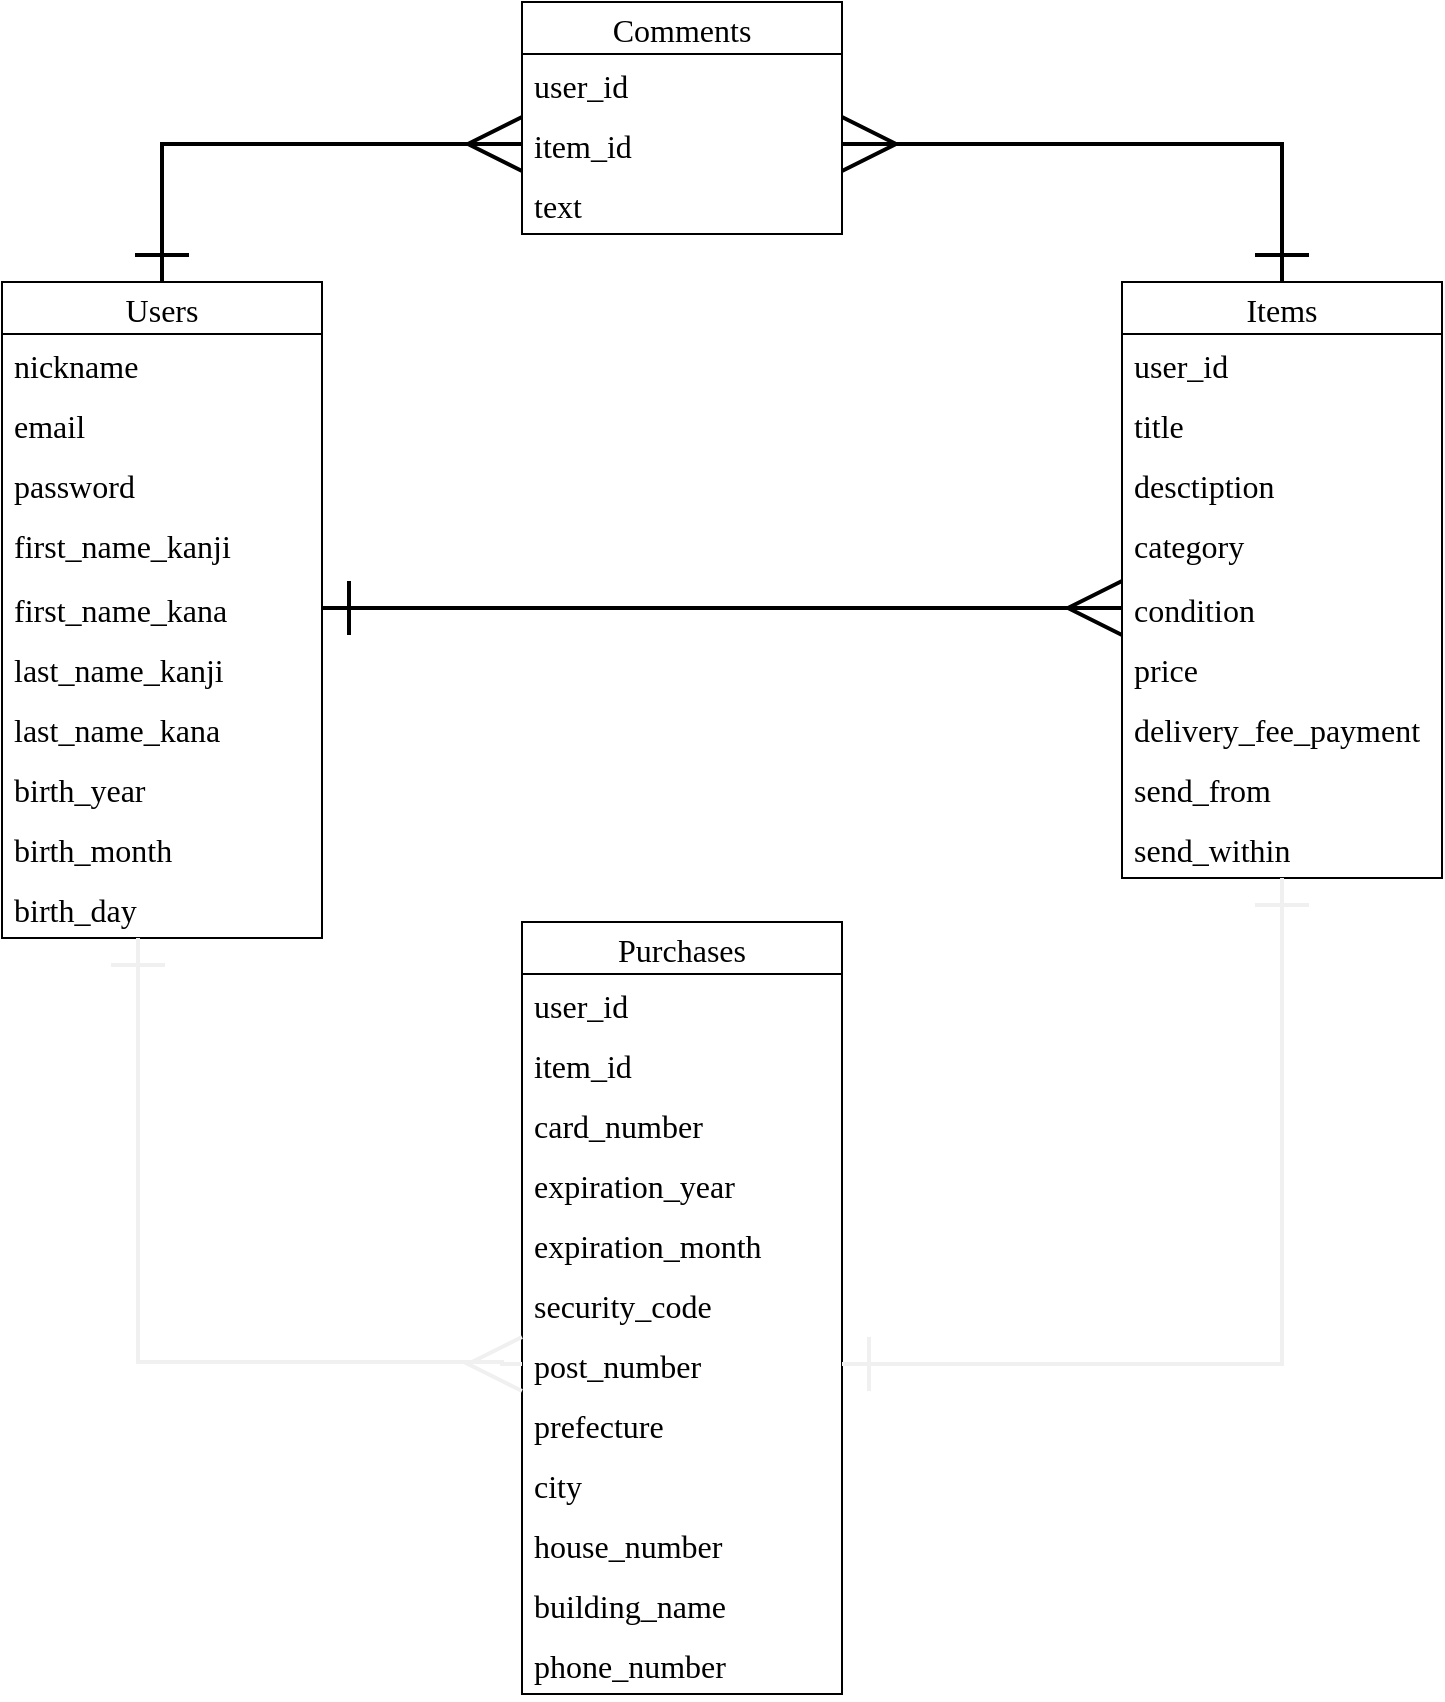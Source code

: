 <mxfile version="14.2.4" type="embed">
    <diagram id="jc59VUNAYbs83RL7OBGX" name="ページ1">
        <mxGraphModel dx="1344" dy="949" grid="1" gridSize="10" guides="1" tooltips="1" connect="1" arrows="1" fold="1" page="1" pageScale="1" pageWidth="827" pageHeight="1169" math="0" shadow="0">
            <root>
                <mxCell id="0"/>
                <mxCell id="1" parent="0"/>
                <mxCell id="98" style="edgeStyle=orthogonalEdgeStyle;rounded=0;orthogonalLoop=1;jettySize=auto;html=1;exitX=0.5;exitY=0;exitDx=0;exitDy=0;endArrow=ERmany;endFill=0;endSize=24;startSize=24;strokeWidth=2;startArrow=ERone;startFill=0;entryX=0;entryY=0.5;entryDx=0;entryDy=0;fontFamily=Verdana;fontSize=16;" parent="1" source="2" target="84" edge="1">
                    <mxGeometry relative="1" as="geometry"/>
                </mxCell>
                <mxCell id="2" value="Users" style="swimlane;fontStyle=0;childLayout=stackLayout;horizontal=1;startSize=26;horizontalStack=0;resizeParent=1;resizeParentMax=0;resizeLast=0;collapsible=1;marginBottom=0;align=center;fontSize=16;fontFamily=Verdana;" parent="1" vertex="1">
                    <mxGeometry x="50" y="220" width="160" height="328" as="geometry">
                        <mxRectangle x="70" y="120" width="60" height="26" as="alternateBounds"/>
                    </mxGeometry>
                </mxCell>
                <mxCell id="3" value="nickname&#10;" style="text;strokeColor=none;fillColor=none;spacingLeft=4;spacingRight=4;overflow=hidden;rotatable=0;points=[[0,0.5],[1,0.5]];portConstraint=eastwest;fontSize=16;fontFamily=Verdana;" parent="2" vertex="1">
                    <mxGeometry y="26" width="160" height="30" as="geometry"/>
                </mxCell>
                <mxCell id="4" value="email" style="text;strokeColor=none;fillColor=none;spacingLeft=4;spacingRight=4;overflow=hidden;rotatable=0;points=[[0,0.5],[1,0.5]];portConstraint=eastwest;fontSize=16;fontFamily=Verdana;" parent="2" vertex="1">
                    <mxGeometry y="56" width="160" height="30" as="geometry"/>
                </mxCell>
                <mxCell id="63" value="password" style="text;strokeColor=none;fillColor=none;spacingLeft=4;spacingRight=4;overflow=hidden;rotatable=0;points=[[0,0.5],[1,0.5]];portConstraint=eastwest;fontSize=16;fontFamily=Verdana;" parent="2" vertex="1">
                    <mxGeometry y="86" width="160" height="30" as="geometry"/>
                </mxCell>
                <mxCell id="64" value="first_name_kanji" style="text;strokeColor=none;fillColor=none;spacingLeft=4;spacingRight=4;overflow=hidden;rotatable=0;points=[[0,0.5],[1,0.5]];portConstraint=eastwest;fontSize=16;fontStyle=0;fontFamily=Verdana;" parent="2" vertex="1">
                    <mxGeometry y="116" width="160" height="32" as="geometry"/>
                </mxCell>
                <mxCell id="68" value="first_name_kana" style="text;strokeColor=none;fillColor=none;spacingLeft=4;spacingRight=4;overflow=hidden;rotatable=0;points=[[0,0.5],[1,0.5]];portConstraint=eastwest;fontSize=16;fontFamily=Verdana;" parent="2" vertex="1">
                    <mxGeometry y="148" width="160" height="30" as="geometry"/>
                </mxCell>
                <mxCell id="67" value="last_name_kanji" style="text;strokeColor=none;fillColor=none;spacingLeft=4;spacingRight=4;overflow=hidden;rotatable=0;points=[[0,0.5],[1,0.5]];portConstraint=eastwest;fontSize=16;fontFamily=Verdana;" parent="2" vertex="1">
                    <mxGeometry y="178" width="160" height="30" as="geometry"/>
                </mxCell>
                <mxCell id="66" value="last_name_kana" style="text;strokeColor=none;fillColor=none;spacingLeft=4;spacingRight=4;overflow=hidden;rotatable=0;points=[[0,0.5],[1,0.5]];portConstraint=eastwest;fontSize=16;fontFamily=Verdana;" parent="2" vertex="1">
                    <mxGeometry y="208" width="160" height="30" as="geometry"/>
                </mxCell>
                <mxCell id="65" value="birth_year" style="text;strokeColor=none;fillColor=none;spacingLeft=4;spacingRight=4;overflow=hidden;rotatable=0;points=[[0,0.5],[1,0.5]];portConstraint=eastwest;fontSize=16;fontStyle=0;fontFamily=Verdana;" parent="2" vertex="1">
                    <mxGeometry y="238" width="160" height="30" as="geometry"/>
                </mxCell>
                <mxCell id="69" value="birth_month" style="text;strokeColor=none;fillColor=none;spacingLeft=4;spacingRight=4;overflow=hidden;rotatable=0;points=[[0,0.5],[1,0.5]];portConstraint=eastwest;fontSize=16;fontFamily=Verdana;" parent="2" vertex="1">
                    <mxGeometry y="268" width="160" height="30" as="geometry"/>
                </mxCell>
                <mxCell id="5" value="birth_day" style="text;strokeColor=none;fillColor=none;spacingLeft=4;spacingRight=4;overflow=hidden;rotatable=0;points=[[0,0.5],[1,0.5]];portConstraint=eastwest;fontSize=16;fontStyle=0;fontFamily=Verdana;" parent="2" vertex="1">
                    <mxGeometry y="298" width="160" height="30" as="geometry"/>
                </mxCell>
                <mxCell id="70" value="Items" style="swimlane;fontStyle=0;childLayout=stackLayout;horizontal=1;startSize=26;horizontalStack=0;resizeParent=1;resizeParentMax=0;resizeLast=0;collapsible=1;marginBottom=0;align=center;fontSize=16;fontFamily=Verdana;" parent="1" vertex="1">
                    <mxGeometry x="610" y="220" width="160" height="298" as="geometry">
                        <mxRectangle x="70" y="120" width="60" height="26" as="alternateBounds"/>
                    </mxGeometry>
                </mxCell>
                <mxCell id="80" value="user_id" style="text;strokeColor=none;fillColor=none;spacingLeft=4;spacingRight=4;overflow=hidden;rotatable=0;points=[[0,0.5],[1,0.5]];portConstraint=eastwest;fontSize=16;fontFamily=Verdana;" parent="70" vertex="1">
                    <mxGeometry y="26" width="160" height="30" as="geometry"/>
                </mxCell>
                <mxCell id="72" value="title" style="text;strokeColor=none;fillColor=none;spacingLeft=4;spacingRight=4;overflow=hidden;rotatable=0;points=[[0,0.5],[1,0.5]];portConstraint=eastwest;fontSize=16;fontFamily=Verdana;" parent="70" vertex="1">
                    <mxGeometry y="56" width="160" height="30" as="geometry"/>
                </mxCell>
                <mxCell id="73" value="desctiption" style="text;strokeColor=none;fillColor=none;spacingLeft=4;spacingRight=4;overflow=hidden;rotatable=0;points=[[0,0.5],[1,0.5]];portConstraint=eastwest;fontSize=16;fontFamily=Verdana;" parent="70" vertex="1">
                    <mxGeometry y="86" width="160" height="30" as="geometry"/>
                </mxCell>
                <mxCell id="74" value="category" style="text;strokeColor=none;fillColor=none;spacingLeft=4;spacingRight=4;overflow=hidden;rotatable=0;points=[[0,0.5],[1,0.5]];portConstraint=eastwest;fontSize=16;fontStyle=0;fontFamily=Verdana;" parent="70" vertex="1">
                    <mxGeometry y="116" width="160" height="32" as="geometry"/>
                </mxCell>
                <mxCell id="75" value="condition" style="text;strokeColor=none;fillColor=none;spacingLeft=4;spacingRight=4;overflow=hidden;rotatable=0;points=[[0,0.5],[1,0.5]];portConstraint=eastwest;fontSize=16;fontFamily=Verdana;" parent="70" vertex="1">
                    <mxGeometry y="148" width="160" height="30" as="geometry"/>
                </mxCell>
                <mxCell id="76" value="price" style="text;strokeColor=none;fillColor=none;spacingLeft=4;spacingRight=4;overflow=hidden;rotatable=0;points=[[0,0.5],[1,0.5]];portConstraint=eastwest;fontSize=16;fontFamily=Verdana;" parent="70" vertex="1">
                    <mxGeometry y="178" width="160" height="30" as="geometry"/>
                </mxCell>
                <mxCell id="77" value="delivery_fee_payment" style="text;strokeColor=none;fillColor=none;spacingLeft=4;spacingRight=4;overflow=hidden;rotatable=0;points=[[0,0.5],[1,0.5]];portConstraint=eastwest;fontSize=16;fontFamily=Verdana;" parent="70" vertex="1">
                    <mxGeometry y="208" width="160" height="30" as="geometry"/>
                </mxCell>
                <mxCell id="78" value="send_from" style="text;strokeColor=none;fillColor=none;spacingLeft=4;spacingRight=4;overflow=hidden;rotatable=0;points=[[0,0.5],[1,0.5]];portConstraint=eastwest;fontSize=16;fontFamily=Verdana;" parent="70" vertex="1">
                    <mxGeometry y="238" width="160" height="30" as="geometry"/>
                </mxCell>
                <mxCell id="79" value="send_within" style="text;strokeColor=none;fillColor=none;spacingLeft=4;spacingRight=4;overflow=hidden;rotatable=0;points=[[0,0.5],[1,0.5]];portConstraint=eastwest;fontSize=16;fontFamily=Verdana;" parent="70" vertex="1">
                    <mxGeometry y="268" width="160" height="30" as="geometry"/>
                </mxCell>
                <mxCell id="81" value="Comments" style="swimlane;fontStyle=0;childLayout=stackLayout;horizontal=1;startSize=26;horizontalStack=0;resizeParent=1;resizeParentMax=0;resizeLast=0;collapsible=1;marginBottom=0;align=center;fontSize=16;fontFamily=Verdana;" parent="1" vertex="1">
                    <mxGeometry x="310" y="80" width="160" height="116" as="geometry">
                        <mxRectangle x="70" y="120" width="60" height="26" as="alternateBounds"/>
                    </mxGeometry>
                </mxCell>
                <mxCell id="83" value="user_id" style="text;strokeColor=none;fillColor=none;spacingLeft=4;spacingRight=4;overflow=hidden;rotatable=0;points=[[0,0.5],[1,0.5]];portConstraint=eastwest;fontSize=16;fontFamily=Verdana;" parent="81" vertex="1">
                    <mxGeometry y="26" width="160" height="30" as="geometry"/>
                </mxCell>
                <mxCell id="84" value="item_id" style="text;strokeColor=none;fillColor=none;spacingLeft=4;spacingRight=4;overflow=hidden;rotatable=0;points=[[0,0.5],[1,0.5]];portConstraint=eastwest;fontSize=16;fontFamily=Verdana;" parent="81" vertex="1">
                    <mxGeometry y="56" width="160" height="30" as="geometry"/>
                </mxCell>
                <mxCell id="82" value="text" style="text;strokeColor=none;fillColor=none;spacingLeft=4;spacingRight=4;overflow=hidden;rotatable=0;points=[[0,0.5],[1,0.5]];portConstraint=eastwest;fontSize=16;fontFamily=Verdana;" parent="81" vertex="1">
                    <mxGeometry y="86" width="160" height="30" as="geometry"/>
                </mxCell>
                <mxCell id="92" value="Purchases" style="swimlane;fontStyle=0;childLayout=stackLayout;horizontal=1;startSize=26;horizontalStack=0;resizeParent=1;resizeParentMax=0;resizeLast=0;collapsible=1;marginBottom=0;align=center;fontSize=16;fontFamily=Verdana;" parent="1" vertex="1">
                    <mxGeometry x="310" y="540" width="160" height="386" as="geometry">
                        <mxRectangle x="70" y="120" width="60" height="26" as="alternateBounds"/>
                    </mxGeometry>
                </mxCell>
                <mxCell id="93" value="user_id" style="text;strokeColor=none;fillColor=none;spacingLeft=4;spacingRight=4;overflow=hidden;rotatable=0;points=[[0,0.5],[1,0.5]];portConstraint=eastwest;fontSize=16;fontFamily=Verdana;" parent="92" vertex="1">
                    <mxGeometry y="26" width="160" height="30" as="geometry"/>
                </mxCell>
                <mxCell id="94" value="item_id" style="text;strokeColor=none;fillColor=none;spacingLeft=4;spacingRight=4;overflow=hidden;rotatable=0;points=[[0,0.5],[1,0.5]];portConstraint=eastwest;fontSize=16;fontFamily=Verdana;" parent="92" vertex="1">
                    <mxGeometry y="56" width="160" height="30" as="geometry"/>
                </mxCell>
                <mxCell id="104" value="card_number" style="text;strokeColor=none;fillColor=none;spacingLeft=4;spacingRight=4;overflow=hidden;rotatable=0;points=[[0,0.5],[1,0.5]];portConstraint=eastwest;fontSize=16;fontFamily=Verdana;" parent="92" vertex="1">
                    <mxGeometry y="86" width="160" height="30" as="geometry"/>
                </mxCell>
                <mxCell id="110" value="expiration_year" style="text;strokeColor=none;fillColor=none;spacingLeft=4;spacingRight=4;overflow=hidden;rotatable=0;points=[[0,0.5],[1,0.5]];portConstraint=eastwest;fontSize=16;fontFamily=Verdana;" parent="92" vertex="1">
                    <mxGeometry y="116" width="160" height="30" as="geometry"/>
                </mxCell>
                <mxCell id="95" value="expiration_month" style="text;strokeColor=none;fillColor=none;spacingLeft=4;spacingRight=4;overflow=hidden;rotatable=0;points=[[0,0.5],[1,0.5]];portConstraint=eastwest;fontSize=16;fontFamily=Verdana;" parent="92" vertex="1">
                    <mxGeometry y="146" width="160" height="30" as="geometry"/>
                </mxCell>
                <mxCell id="109" value="security_code" style="text;strokeColor=none;fillColor=none;spacingLeft=4;spacingRight=4;overflow=hidden;rotatable=0;points=[[0,0.5],[1,0.5]];portConstraint=eastwest;fontSize=16;fontFamily=Verdana;" parent="92" vertex="1">
                    <mxGeometry y="176" width="160" height="30" as="geometry"/>
                </mxCell>
                <mxCell id="108" value="post_number" style="text;strokeColor=none;fillColor=none;spacingLeft=4;spacingRight=4;overflow=hidden;rotatable=0;points=[[0,0.5],[1,0.5]];portConstraint=eastwest;fontSize=16;fontFamily=Verdana;" parent="92" vertex="1">
                    <mxGeometry y="206" width="160" height="30" as="geometry"/>
                </mxCell>
                <mxCell id="107" value="prefecture" style="text;strokeColor=none;fillColor=none;spacingLeft=4;spacingRight=4;overflow=hidden;rotatable=0;points=[[0,0.5],[1,0.5]];portConstraint=eastwest;fontSize=16;fontFamily=Verdana;" parent="92" vertex="1">
                    <mxGeometry y="236" width="160" height="30" as="geometry"/>
                </mxCell>
                <mxCell id="106" value="city" style="text;strokeColor=none;fillColor=none;spacingLeft=4;spacingRight=4;overflow=hidden;rotatable=0;points=[[0,0.5],[1,0.5]];portConstraint=eastwest;fontSize=16;fontFamily=Verdana;" parent="92" vertex="1">
                    <mxGeometry y="266" width="160" height="30" as="geometry"/>
                </mxCell>
                <mxCell id="112" value="house_number" style="text;strokeColor=none;fillColor=none;spacingLeft=4;spacingRight=4;overflow=hidden;rotatable=0;points=[[0,0.5],[1,0.5]];portConstraint=eastwest;fontSize=16;fontFamily=Verdana;" parent="92" vertex="1">
                    <mxGeometry y="296" width="160" height="30" as="geometry"/>
                </mxCell>
                <mxCell id="111" value="building_name" style="text;strokeColor=none;fillColor=none;spacingLeft=4;spacingRight=4;overflow=hidden;rotatable=0;points=[[0,0.5],[1,0.5]];portConstraint=eastwest;fontSize=16;fontFamily=Verdana;" parent="92" vertex="1">
                    <mxGeometry y="326" width="160" height="30" as="geometry"/>
                </mxCell>
                <mxCell id="117" value="phone_number" style="text;strokeColor=none;fillColor=none;spacingLeft=4;spacingRight=4;overflow=hidden;rotatable=0;points=[[0,0.5],[1,0.5]];portConstraint=eastwest;fontSize=16;fontFamily=Verdana;" parent="92" vertex="1">
                    <mxGeometry y="356" width="160" height="30" as="geometry"/>
                </mxCell>
                <mxCell id="99" style="edgeStyle=orthogonalEdgeStyle;rounded=0;orthogonalLoop=1;jettySize=auto;html=1;exitX=1;exitY=0.5;exitDx=0;exitDy=0;startArrow=ERone;startFill=0;endArrow=ERmany;endFill=0;strokeWidth=2;endSize=24;startSize=24;fontFamily=Verdana;fontSize=16;" parent="1" source="68" edge="1">
                    <mxGeometry relative="1" as="geometry">
                        <mxPoint x="610" y="383" as="targetPoint"/>
                        <Array as="points">
                            <mxPoint x="610" y="383"/>
                        </Array>
                    </mxGeometry>
                </mxCell>
                <mxCell id="100" style="edgeStyle=orthogonalEdgeStyle;rounded=0;orthogonalLoop=1;jettySize=auto;html=1;entryX=0.5;entryY=0;entryDx=0;entryDy=0;startArrow=ERmany;startFill=0;endArrow=ERone;endFill=0;strokeWidth=2;endSize=24;startSize=24;fontFamily=Verdana;fontSize=16;" parent="1" source="84" target="70" edge="1">
                    <mxGeometry relative="1" as="geometry">
                        <mxPoint x="480" y="140" as="sourcePoint"/>
                        <Array as="points">
                            <mxPoint x="690" y="151"/>
                        </Array>
                    </mxGeometry>
                </mxCell>
                <mxCell id="101" style="edgeStyle=orthogonalEdgeStyle;orthogonalLoop=1;jettySize=auto;html=1;exitX=1;exitY=0.5;exitDx=0;exitDy=0;startArrow=ERone;startFill=0;startSize=24;endArrow=ERone;endFill=0;endSize=24;strokeColor=#f0f0f0;strokeWidth=2;rounded=0;fontFamily=Verdana;fontSize=16;" parent="1" target="79" edge="1">
                    <mxGeometry relative="1" as="geometry">
                        <mxPoint x="670" y="670" as="targetPoint"/>
                        <mxPoint x="470" y="761" as="sourcePoint"/>
                        <Array as="points">
                            <mxPoint x="690" y="761"/>
                        </Array>
                    </mxGeometry>
                </mxCell>
                <mxCell id="102" style="edgeStyle=orthogonalEdgeStyle;rounded=0;orthogonalLoop=1;jettySize=auto;html=1;entryX=0.425;entryY=1;entryDx=0;entryDy=0;entryPerimeter=0;startArrow=ERmany;startFill=0;startSize=24;endArrow=ERone;endFill=0;endSize=24;strokeColor=#f0f0f0;strokeWidth=2;exitX=0;exitY=0.5;exitDx=0;exitDy=0;fontFamily=Verdana;fontSize=16;" parent="1" source="108" target="5" edge="1">
                    <mxGeometry relative="1" as="geometry">
                        <mxPoint x="290" y="760" as="sourcePoint"/>
                        <Array as="points">
                            <mxPoint x="300" y="761"/>
                            <mxPoint x="300" y="760"/>
                            <mxPoint x="118" y="760"/>
                        </Array>
                    </mxGeometry>
                </mxCell>
            </root>
        </mxGraphModel>
    </diagram>
</mxfile>